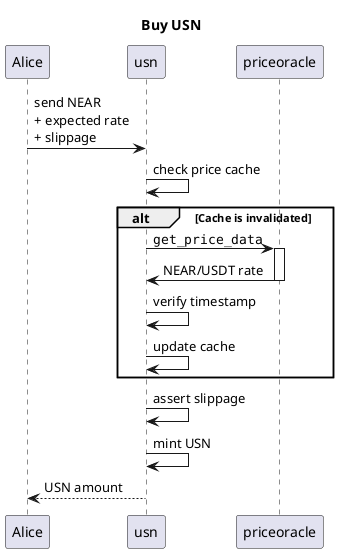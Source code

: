 @startuml

title Buy USN

Alice -> usn: send NEAR\n+ expected rate\n+ slippage
usn -> usn: check price cache

alt Cache is invalidated
usn -> priceoracle: ""get_price_data""
activate priceoracle
usn <- priceoracle: NEAR/USDT rate
deactivate priceoracle
usn -> usn: verify timestamp
usn -> usn: update cache
end

usn -> usn: assert slippage
usn -> usn: mint USN

Alice <-- usn: USN amount
@enduml
